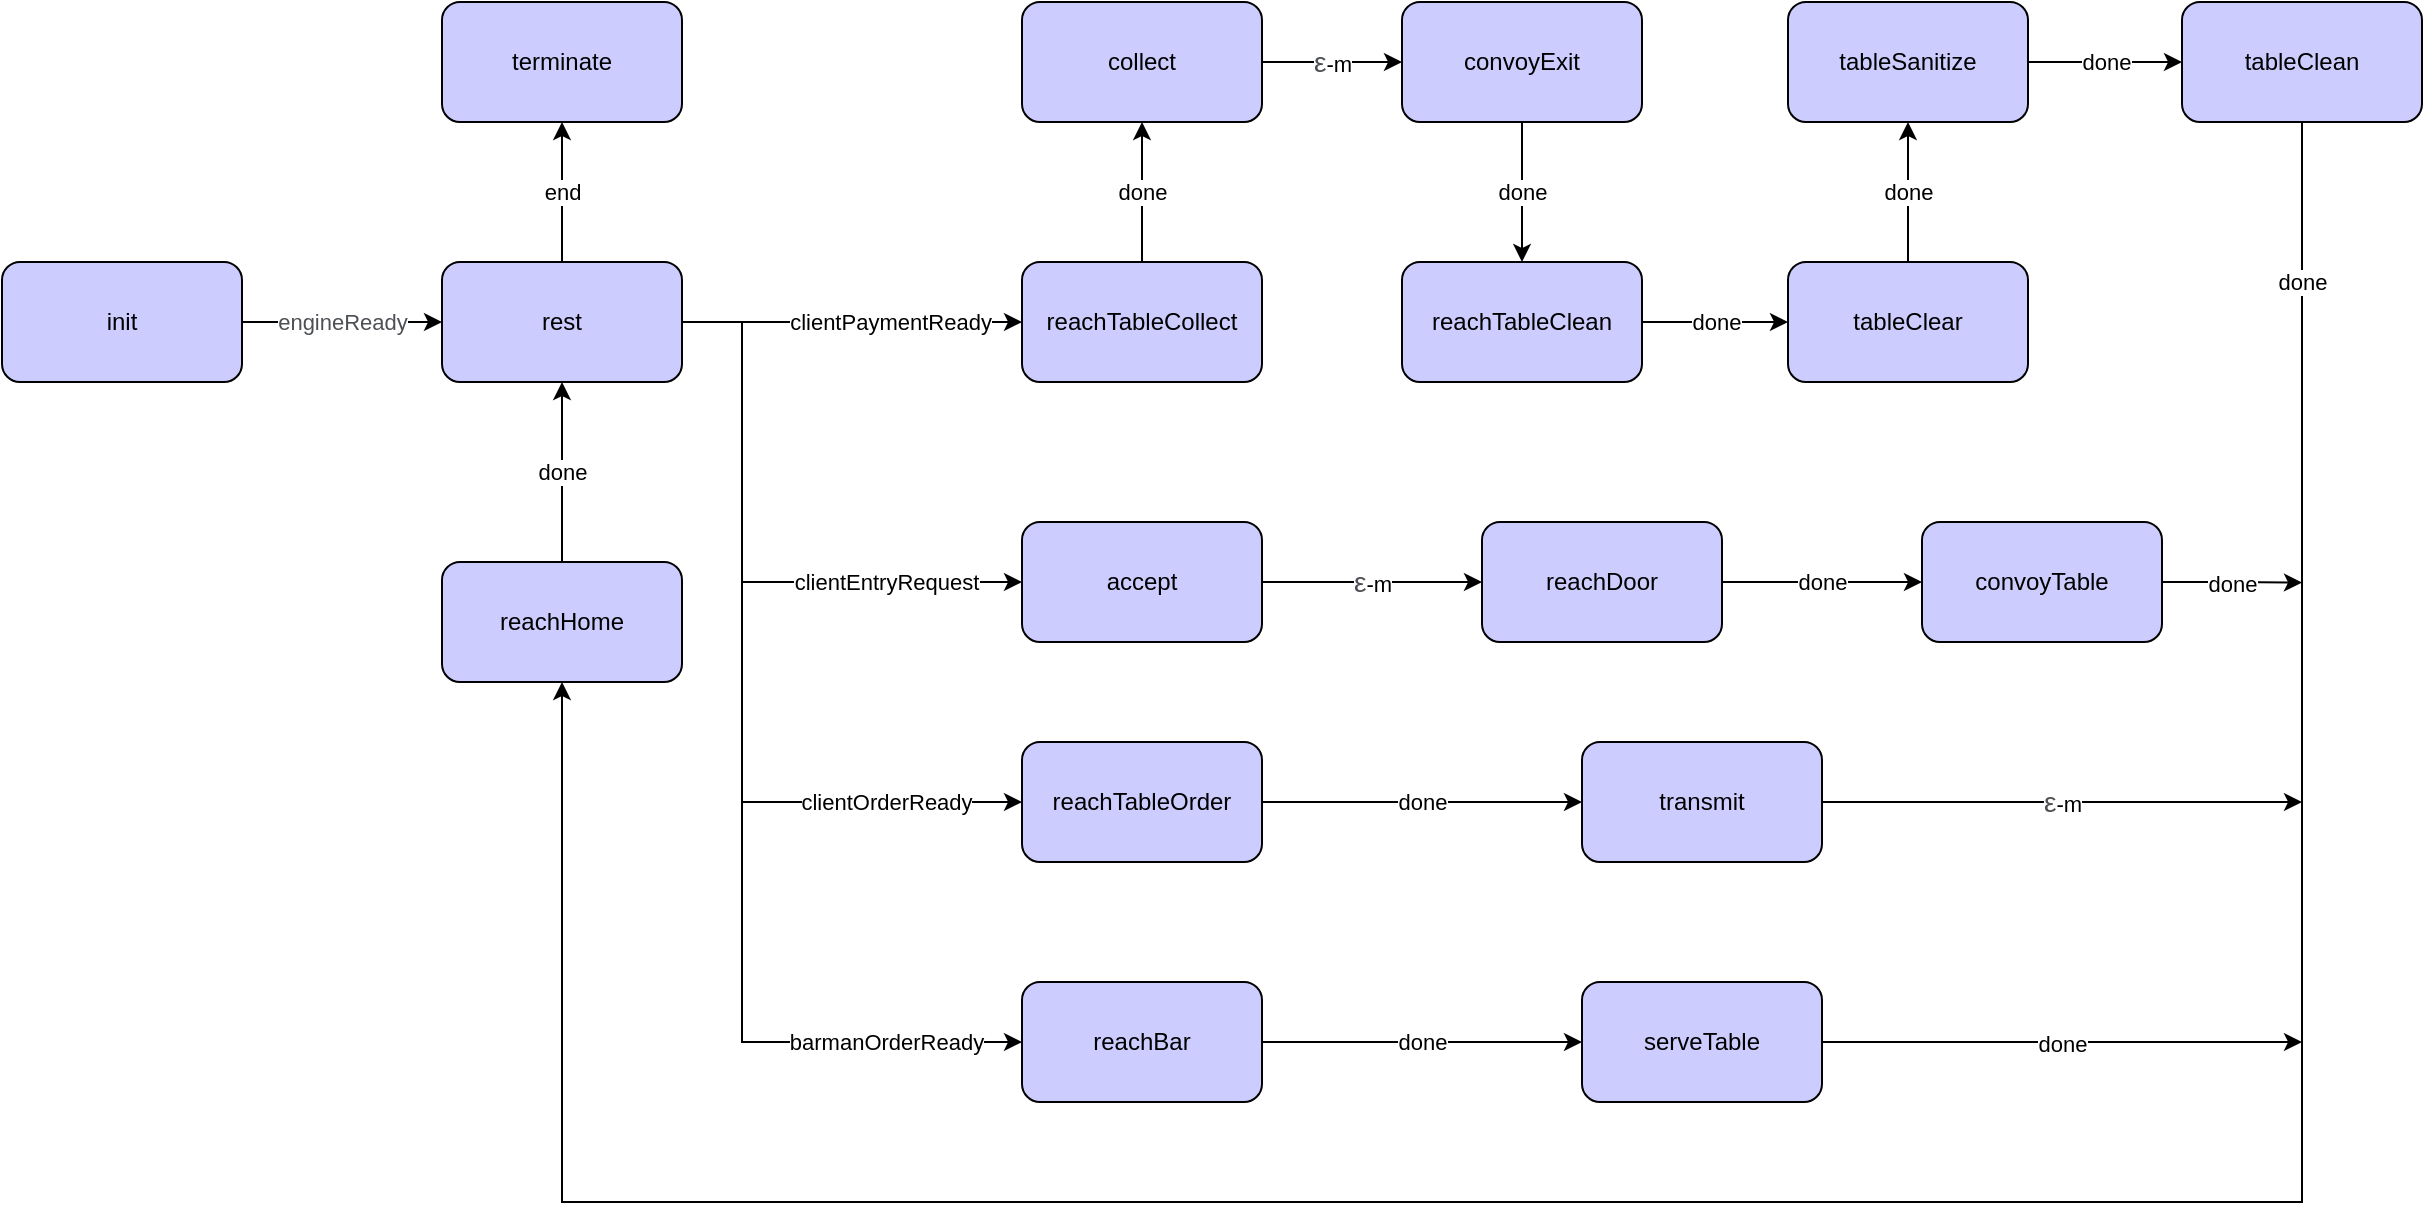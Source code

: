 <mxfile version="13.3.5" type="device"><diagram id="cU18ib_VpRdZYBQb-qZ6" name="Page-1"><mxGraphModel dx="942" dy="533" grid="1" gridSize="10" guides="1" tooltips="1" connect="1" arrows="1" fold="1" page="1" pageScale="1" pageWidth="827" pageHeight="1169" math="0" shadow="0"><root><mxCell id="0"/><mxCell id="1" parent="0"/><mxCell id="LQNAOHmtxMusPwS7fJrA-28" value="&lt;div style=&quot;text-align: left&quot;&gt;&lt;font color=&quot;#4d5156&quot; face=&quot;arial, sans-serif&quot;&gt;engineReady&lt;/font&gt;&lt;/div&gt;" style="edgeStyle=orthogonalEdgeStyle;rounded=0;orthogonalLoop=1;jettySize=auto;html=1;exitX=1;exitY=0.5;exitDx=0;exitDy=0;entryX=0;entryY=0.5;entryDx=0;entryDy=0;" parent="1" source="LQNAOHmtxMusPwS7fJrA-2" target="LQNAOHmtxMusPwS7fJrA-9" edge="1"><mxGeometry relative="1" as="geometry"/></mxCell><mxCell id="LQNAOHmtxMusPwS7fJrA-2" value="init" style="rounded=1;whiteSpace=wrap;html=1;fillColor=#CCCCFF;" parent="1" vertex="1"><mxGeometry y="150" width="120" height="60" as="geometry"/></mxCell><mxCell id="LQNAOHmtxMusPwS7fJrA-22" value="&lt;span style=&quot;color: rgb(77 , 81 , 86) ; font-family: &amp;#34;arial&amp;#34; , sans-serif ; font-size: 14px ; text-align: left&quot;&gt;ε&lt;/span&gt;-m" style="edgeStyle=orthogonalEdgeStyle;rounded=0;orthogonalLoop=1;jettySize=auto;html=1;exitX=1;exitY=0.5;exitDx=0;exitDy=0;" parent="1" source="LQNAOHmtxMusPwS7fJrA-3" edge="1"><mxGeometry relative="1" as="geometry"><mxPoint x="1150" y="420" as="targetPoint"/><Array as="points"><mxPoint x="943" y="420"/></Array></mxGeometry></mxCell><mxCell id="LQNAOHmtxMusPwS7fJrA-3" value="transmit" style="rounded=1;whiteSpace=wrap;html=1;fillColor=#CCCCFF;" parent="1" vertex="1"><mxGeometry x="790" y="390" width="120" height="60" as="geometry"/></mxCell><mxCell id="LQNAOHmtxMusPwS7fJrA-18" value="done" style="edgeStyle=orthogonalEdgeStyle;rounded=0;orthogonalLoop=1;jettySize=auto;html=1;exitX=1;exitY=0.5;exitDx=0;exitDy=0;entryX=0;entryY=0.5;entryDx=0;entryDy=0;" parent="1" source="LQNAOHmtxMusPwS7fJrA-4" target="LQNAOHmtxMusPwS7fJrA-3" edge="1"><mxGeometry relative="1" as="geometry"/></mxCell><mxCell id="LQNAOHmtxMusPwS7fJrA-4" value="reachTableOrder" style="rounded=1;whiteSpace=wrap;html=1;fillColor=#CCCCFF;" parent="1" vertex="1"><mxGeometry x="510" y="390" width="120" height="60" as="geometry"/></mxCell><mxCell id="LQNAOHmtxMusPwS7fJrA-23" value="done" style="edgeStyle=orthogonalEdgeStyle;rounded=0;orthogonalLoop=1;jettySize=auto;html=1;exitX=1;exitY=0.5;exitDx=0;exitDy=0;entryX=0;entryY=0.5;entryDx=0;entryDy=0;" parent="1" source="LQNAOHmtxMusPwS7fJrA-5" target="LQNAOHmtxMusPwS7fJrA-19" edge="1"><mxGeometry relative="1" as="geometry"/></mxCell><mxCell id="LQNAOHmtxMusPwS7fJrA-5" value="reachBar" style="rounded=1;whiteSpace=wrap;html=1;fillColor=#CCCCFF;" parent="1" vertex="1"><mxGeometry x="510" y="510" width="120" height="60" as="geometry"/></mxCell><mxCell id="LQNAOHmtxMusPwS7fJrA-14" value="done" style="edgeStyle=orthogonalEdgeStyle;rounded=0;orthogonalLoop=1;jettySize=auto;html=1;entryX=0.5;entryY=1;entryDx=0;entryDy=0;exitX=0.5;exitY=1;exitDx=0;exitDy=0;" parent="1" source="LQNAOHmtxMusPwS7fJrA-43" target="LQNAOHmtxMusPwS7fJrA-20" edge="1"><mxGeometry x="-0.905" relative="1" as="geometry"><mxPoint x="180" y="410" as="targetPoint"/><mxPoint x="1020" y="360" as="sourcePoint"/><Array as="points"><mxPoint x="1150" y="620"/><mxPoint x="280" y="620"/></Array><mxPoint as="offset"/></mxGeometry></mxCell><mxCell id="LQNAOHmtxMusPwS7fJrA-45" value="done" style="edgeStyle=orthogonalEdgeStyle;rounded=0;orthogonalLoop=1;jettySize=auto;html=1;exitX=1;exitY=0.5;exitDx=0;exitDy=0;" parent="1" source="LQNAOHmtxMusPwS7fJrA-6" edge="1"><mxGeometry relative="1" as="geometry"><mxPoint x="1150" y="310.294" as="targetPoint"/></mxGeometry></mxCell><mxCell id="LQNAOHmtxMusPwS7fJrA-6" value="convoyTable" style="rounded=1;whiteSpace=wrap;html=1;fillColor=#CCCCFF;" parent="1" vertex="1"><mxGeometry x="960" y="280" width="120" height="60" as="geometry"/></mxCell><mxCell id="LQNAOHmtxMusPwS7fJrA-13" value="done" style="edgeStyle=orthogonalEdgeStyle;rounded=0;orthogonalLoop=1;jettySize=auto;html=1;exitX=1;exitY=0.5;exitDx=0;exitDy=0;entryX=0;entryY=0.5;entryDx=0;entryDy=0;" parent="1" source="LQNAOHmtxMusPwS7fJrA-7" target="LQNAOHmtxMusPwS7fJrA-6" edge="1"><mxGeometry relative="1" as="geometry"/></mxCell><mxCell id="LQNAOHmtxMusPwS7fJrA-7" value="reachDoor" style="rounded=1;whiteSpace=wrap;html=1;fillColor=#CCCCFF;" parent="1" vertex="1"><mxGeometry x="740" y="280" width="120" height="60" as="geometry"/></mxCell><mxCell id="LQNAOHmtxMusPwS7fJrA-12" value="&lt;span style=&quot;color: rgb(77 , 81 , 86) ; font-family: &amp;#34;arial&amp;#34; , sans-serif ; font-size: 14px ; text-align: left&quot;&gt;ε&lt;/span&gt;-m" style="edgeStyle=orthogonalEdgeStyle;rounded=0;orthogonalLoop=1;jettySize=auto;html=1;exitX=1;exitY=0.5;exitDx=0;exitDy=0;" parent="1" source="LQNAOHmtxMusPwS7fJrA-8" target="LQNAOHmtxMusPwS7fJrA-7" edge="1"><mxGeometry relative="1" as="geometry"/></mxCell><mxCell id="LQNAOHmtxMusPwS7fJrA-8" value="accept" style="rounded=1;whiteSpace=wrap;html=1;fillColor=#CCCCFF;" parent="1" vertex="1"><mxGeometry x="510" y="280" width="120" height="60" as="geometry"/></mxCell><mxCell id="LQNAOHmtxMusPwS7fJrA-17" value="clientOrderReady" style="edgeStyle=orthogonalEdgeStyle;rounded=0;orthogonalLoop=1;jettySize=auto;html=1;exitX=1;exitY=0.5;exitDx=0;exitDy=0;entryX=0;entryY=0.5;entryDx=0;entryDy=0;" parent="1" source="LQNAOHmtxMusPwS7fJrA-9" target="LQNAOHmtxMusPwS7fJrA-4" edge="1"><mxGeometry x="0.667" relative="1" as="geometry"><Array as="points"><mxPoint x="370" y="180"/><mxPoint x="370" y="420"/></Array><mxPoint as="offset"/></mxGeometry></mxCell><mxCell id="LQNAOHmtxMusPwS7fJrA-25" value="barmanOrderReady" style="edgeStyle=orthogonalEdgeStyle;rounded=0;orthogonalLoop=1;jettySize=auto;html=1;exitX=1;exitY=0.5;exitDx=0;exitDy=0;entryX=0;entryY=0.5;entryDx=0;entryDy=0;" parent="1" source="LQNAOHmtxMusPwS7fJrA-9" target="LQNAOHmtxMusPwS7fJrA-5" edge="1"><mxGeometry x="0.741" relative="1" as="geometry"><Array as="points"><mxPoint x="370" y="180"/><mxPoint x="370" y="540"/></Array><mxPoint as="offset"/></mxGeometry></mxCell><mxCell id="LQNAOHmtxMusPwS7fJrA-27" value="clientEntryRequest" style="edgeStyle=orthogonalEdgeStyle;rounded=0;orthogonalLoop=1;jettySize=auto;html=1;exitX=1;exitY=0.5;exitDx=0;exitDy=0;entryX=0;entryY=0.5;entryDx=0;entryDy=0;" parent="1" source="LQNAOHmtxMusPwS7fJrA-9" target="LQNAOHmtxMusPwS7fJrA-8" edge="1"><mxGeometry x="0.548" relative="1" as="geometry"><Array as="points"><mxPoint x="370" y="180"/><mxPoint x="370" y="310"/></Array><mxPoint as="offset"/></mxGeometry></mxCell><mxCell id="LQNAOHmtxMusPwS7fJrA-31" value="end" style="edgeStyle=orthogonalEdgeStyle;rounded=0;orthogonalLoop=1;jettySize=auto;html=1;exitX=0.5;exitY=0;exitDx=0;exitDy=0;entryX=0.5;entryY=1;entryDx=0;entryDy=0;" parent="1" source="LQNAOHmtxMusPwS7fJrA-9" target="LQNAOHmtxMusPwS7fJrA-30" edge="1"><mxGeometry relative="1" as="geometry"/></mxCell><mxCell id="LQNAOHmtxMusPwS7fJrA-32" value="clientPaymentReady" style="edgeStyle=orthogonalEdgeStyle;rounded=0;orthogonalLoop=1;jettySize=auto;html=1;exitX=1;exitY=0.5;exitDx=0;exitDy=0;entryX=0;entryY=0.5;entryDx=0;entryDy=0;" parent="1" source="LQNAOHmtxMusPwS7fJrA-9" target="LQNAOHmtxMusPwS7fJrA-29" edge="1"><mxGeometry x="0.222" relative="1" as="geometry"><mxPoint as="offset"/></mxGeometry></mxCell><mxCell id="LQNAOHmtxMusPwS7fJrA-9" value="rest" style="rounded=1;whiteSpace=wrap;html=1;fillColor=#CCCCFF;" parent="1" vertex="1"><mxGeometry x="220" y="150" width="120" height="60" as="geometry"/></mxCell><mxCell id="LQNAOHmtxMusPwS7fJrA-26" value="done" style="edgeStyle=orthogonalEdgeStyle;rounded=0;orthogonalLoop=1;jettySize=auto;html=1;exitX=1;exitY=0.5;exitDx=0;exitDy=0;" parent="1" source="LQNAOHmtxMusPwS7fJrA-19" edge="1"><mxGeometry relative="1" as="geometry"><mxPoint x="1150" y="540" as="targetPoint"/></mxGeometry></mxCell><mxCell id="LQNAOHmtxMusPwS7fJrA-19" value="serveTable" style="rounded=1;whiteSpace=wrap;html=1;fillColor=#CCCCFF;" parent="1" vertex="1"><mxGeometry x="790" y="510" width="120" height="60" as="geometry"/></mxCell><mxCell id="LQNAOHmtxMusPwS7fJrA-21" value="done" style="edgeStyle=orthogonalEdgeStyle;rounded=0;orthogonalLoop=1;jettySize=auto;html=1;exitX=0.5;exitY=0;exitDx=0;exitDy=0;entryX=0.5;entryY=1;entryDx=0;entryDy=0;" parent="1" source="LQNAOHmtxMusPwS7fJrA-20" target="LQNAOHmtxMusPwS7fJrA-9" edge="1"><mxGeometry relative="1" as="geometry"/></mxCell><mxCell id="LQNAOHmtxMusPwS7fJrA-20" value="reachHome" style="rounded=1;whiteSpace=wrap;html=1;fillColor=#CCCCFF;" parent="1" vertex="1"><mxGeometry x="220" y="300" width="120" height="60" as="geometry"/></mxCell><mxCell id="LQNAOHmtxMusPwS7fJrA-38" value="done" style="edgeStyle=orthogonalEdgeStyle;rounded=0;orthogonalLoop=1;jettySize=auto;html=1;exitX=0.5;exitY=0;exitDx=0;exitDy=0;entryX=0.5;entryY=1;entryDx=0;entryDy=0;" parent="1" source="LQNAOHmtxMusPwS7fJrA-29" target="LQNAOHmtxMusPwS7fJrA-37" edge="1"><mxGeometry relative="1" as="geometry"/></mxCell><mxCell id="LQNAOHmtxMusPwS7fJrA-29" value="reachTableCollect" style="rounded=1;whiteSpace=wrap;html=1;fillColor=#CCCCFF;" parent="1" vertex="1"><mxGeometry x="510" y="150" width="120" height="60" as="geometry"/></mxCell><mxCell id="LQNAOHmtxMusPwS7fJrA-30" value="terminate" style="rounded=1;whiteSpace=wrap;html=1;fillColor=#CCCCFF;" parent="1" vertex="1"><mxGeometry x="220" y="20" width="120" height="60" as="geometry"/></mxCell><mxCell id="LQNAOHmtxMusPwS7fJrA-44" value="done" style="edgeStyle=orthogonalEdgeStyle;rounded=0;orthogonalLoop=1;jettySize=auto;html=1;exitX=1;exitY=0.5;exitDx=0;exitDy=0;entryX=0;entryY=0.5;entryDx=0;entryDy=0;" parent="1" source="LQNAOHmtxMusPwS7fJrA-33" target="LQNAOHmtxMusPwS7fJrA-43" edge="1"><mxGeometry relative="1" as="geometry"/></mxCell><mxCell id="LQNAOHmtxMusPwS7fJrA-33" value="tableSanitize" style="rounded=1;whiteSpace=wrap;html=1;fillColor=#CCCCFF;" parent="1" vertex="1"><mxGeometry x="893" y="20" width="120" height="60" as="geometry"/></mxCell><mxCell id="LQNAOHmtxMusPwS7fJrA-42" value="done" style="edgeStyle=orthogonalEdgeStyle;rounded=0;orthogonalLoop=1;jettySize=auto;html=1;exitX=0.5;exitY=0;exitDx=0;exitDy=0;entryX=0.5;entryY=1;entryDx=0;entryDy=0;" parent="1" source="LQNAOHmtxMusPwS7fJrA-34" target="LQNAOHmtxMusPwS7fJrA-33" edge="1"><mxGeometry relative="1" as="geometry"/></mxCell><mxCell id="LQNAOHmtxMusPwS7fJrA-34" value="tableClear" style="rounded=1;whiteSpace=wrap;html=1;fillColor=#CCCCFF;" parent="1" vertex="1"><mxGeometry x="893" y="150" width="120" height="60" as="geometry"/></mxCell><mxCell id="LQNAOHmtxMusPwS7fJrA-41" value="done" style="edgeStyle=orthogonalEdgeStyle;rounded=0;orthogonalLoop=1;jettySize=auto;html=1;exitX=1;exitY=0.5;exitDx=0;exitDy=0;entryX=0;entryY=0.5;entryDx=0;entryDy=0;" parent="1" source="LQNAOHmtxMusPwS7fJrA-35" target="LQNAOHmtxMusPwS7fJrA-34" edge="1"><mxGeometry relative="1" as="geometry"/></mxCell><mxCell id="LQNAOHmtxMusPwS7fJrA-35" value="reachTableClean" style="rounded=1;whiteSpace=wrap;html=1;fillColor=#CCCCFF;" parent="1" vertex="1"><mxGeometry x="700" y="150" width="120" height="60" as="geometry"/></mxCell><mxCell id="LQNAOHmtxMusPwS7fJrA-40" value="done" style="edgeStyle=orthogonalEdgeStyle;rounded=0;orthogonalLoop=1;jettySize=auto;html=1;exitX=0.5;exitY=1;exitDx=0;exitDy=0;" parent="1" source="LQNAOHmtxMusPwS7fJrA-36" target="LQNAOHmtxMusPwS7fJrA-35" edge="1"><mxGeometry relative="1" as="geometry"/></mxCell><mxCell id="LQNAOHmtxMusPwS7fJrA-36" value="convoyExit" style="rounded=1;whiteSpace=wrap;html=1;fillColor=#CCCCFF;" parent="1" vertex="1"><mxGeometry x="700" y="20" width="120" height="60" as="geometry"/></mxCell><mxCell id="LQNAOHmtxMusPwS7fJrA-39" value="&lt;span style=&quot;color: rgb(77 , 81 , 86) ; font-family: &amp;#34;arial&amp;#34; , sans-serif ; font-size: 14px ; text-align: left&quot;&gt;ε&lt;/span&gt;-m" style="edgeStyle=orthogonalEdgeStyle;rounded=0;orthogonalLoop=1;jettySize=auto;html=1;exitX=1;exitY=0.5;exitDx=0;exitDy=0;entryX=0;entryY=0.5;entryDx=0;entryDy=0;" parent="1" source="LQNAOHmtxMusPwS7fJrA-37" target="LQNAOHmtxMusPwS7fJrA-36" edge="1"><mxGeometry relative="1" as="geometry"/></mxCell><mxCell id="LQNAOHmtxMusPwS7fJrA-37" value="collect" style="rounded=1;whiteSpace=wrap;html=1;fillColor=#CCCCFF;" parent="1" vertex="1"><mxGeometry x="510" y="20" width="120" height="60" as="geometry"/></mxCell><mxCell id="LQNAOHmtxMusPwS7fJrA-43" value="tableClean" style="rounded=1;whiteSpace=wrap;html=1;fillColor=#CCCCFF;" parent="1" vertex="1"><mxGeometry x="1090" y="20" width="120" height="60" as="geometry"/></mxCell></root></mxGraphModel></diagram></mxfile>